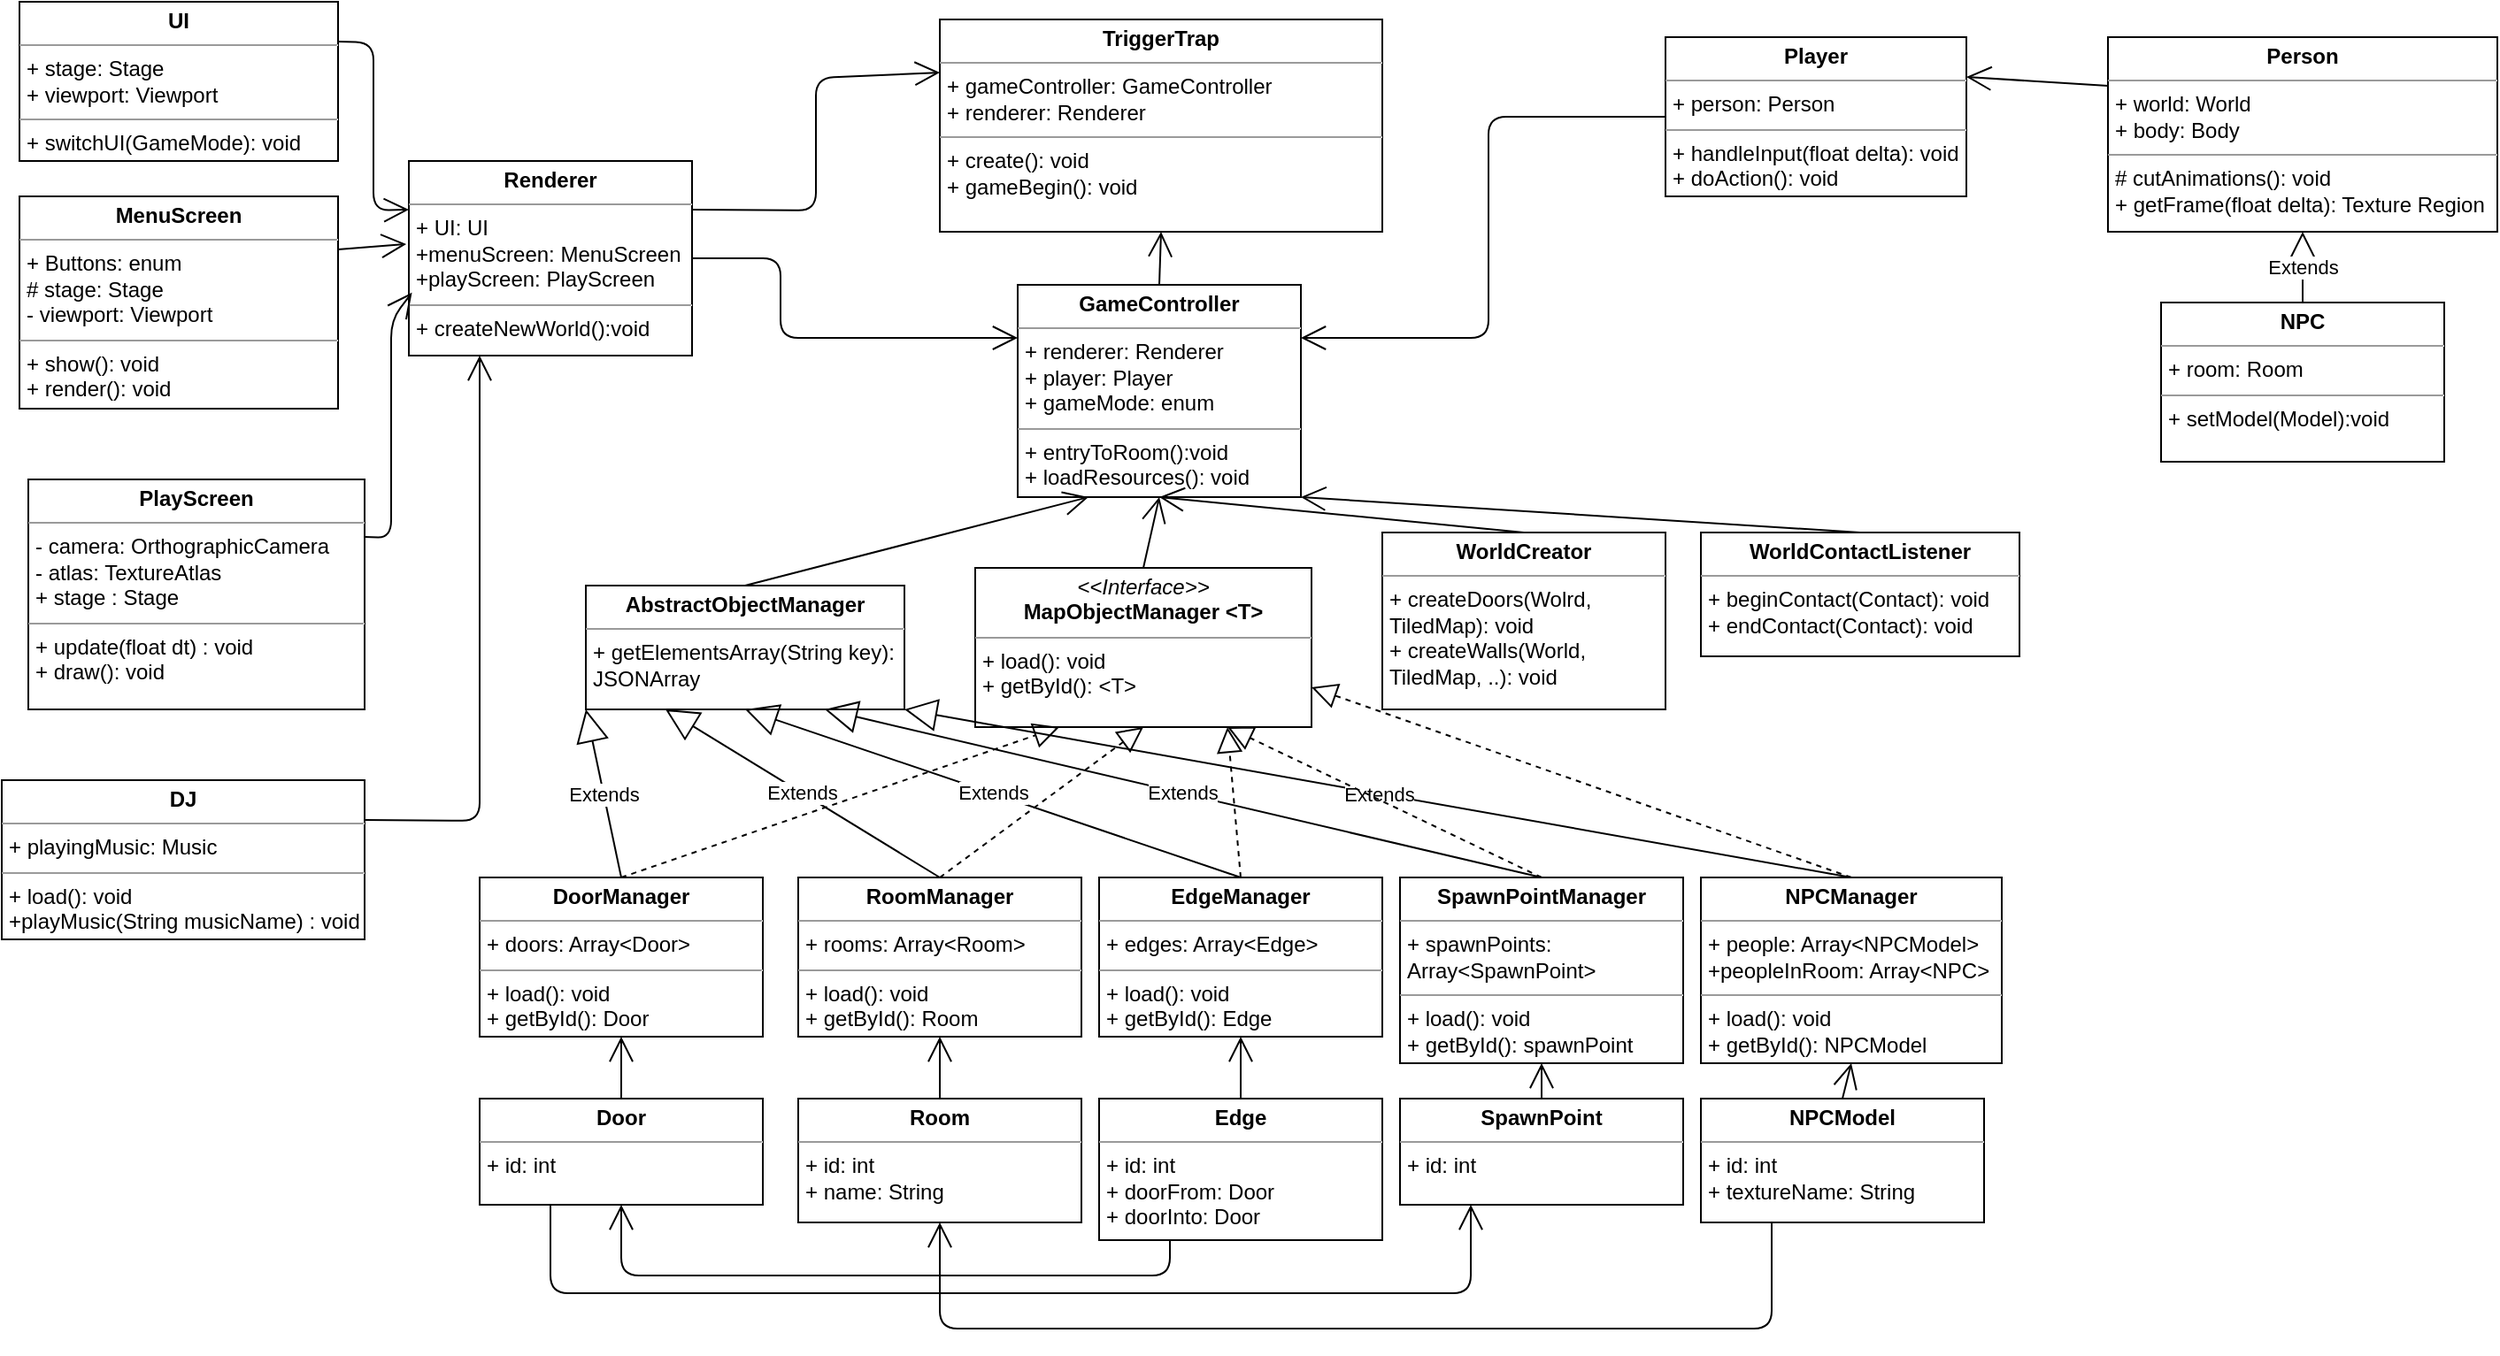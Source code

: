 <mxfile version="14.6.12" type="github">
  <diagram id="C5RBs43oDa-KdzZeNtuy" name="Page-1">
    <mxGraphModel dx="2377" dy="817" grid="1" gridSize="10" guides="1" tooltips="1" connect="1" arrows="1" fold="1" page="1" pageScale="1" pageWidth="827" pageHeight="1169" math="0" shadow="0">
      <root>
        <mxCell id="WIyWlLk6GJQsqaUBKTNV-0" />
        <mxCell id="WIyWlLk6GJQsqaUBKTNV-1" parent="WIyWlLk6GJQsqaUBKTNV-0" />
        <mxCell id="6drWkWAzYRFxxumznWm4-0" value="&lt;p style=&quot;margin: 0px ; margin-top: 4px ; text-align: center&quot;&gt;&lt;b&gt;TriggerTrap&lt;/b&gt;&lt;/p&gt;&lt;hr size=&quot;1&quot;&gt;&lt;p style=&quot;margin: 0px ; margin-left: 4px&quot;&gt;+ gameController: GameController&lt;/p&gt;&lt;p style=&quot;margin: 0px ; margin-left: 4px&quot;&gt;+ renderer: Renderer&lt;/p&gt;&lt;hr size=&quot;1&quot;&gt;&lt;p style=&quot;margin: 0px ; margin-left: 4px&quot;&gt;+ create(): void&lt;/p&gt;&lt;p style=&quot;margin: 0px ; margin-left: 4px&quot;&gt;+ gameBegin(): void&lt;/p&gt;" style="verticalAlign=top;align=left;overflow=fill;fontSize=12;fontFamily=Helvetica;html=1;" vertex="1" parent="WIyWlLk6GJQsqaUBKTNV-1">
          <mxGeometry x="290" y="10" width="250" height="120" as="geometry" />
        </mxCell>
        <mxCell id="6drWkWAzYRFxxumznWm4-1" value="&lt;p style=&quot;margin: 0px ; margin-top: 4px ; text-align: center&quot;&gt;&lt;b&gt;Renderer&lt;/b&gt;&lt;/p&gt;&lt;hr size=&quot;1&quot;&gt;&lt;p style=&quot;margin: 0px ; margin-left: 4px&quot;&gt;+ UI: UI&lt;/p&gt;&lt;p style=&quot;margin: 0px ; margin-left: 4px&quot;&gt;+menuScreen: MenuScreen&lt;/p&gt;&lt;p style=&quot;margin: 0px ; margin-left: 4px&quot;&gt;+playScreen: PlayScreen&lt;/p&gt;&lt;hr size=&quot;1&quot;&gt;&lt;p style=&quot;margin: 0px ; margin-left: 4px&quot;&gt;+ createNewWorld():void&lt;/p&gt;" style="verticalAlign=top;align=left;overflow=fill;fontSize=12;fontFamily=Helvetica;html=1;" vertex="1" parent="WIyWlLk6GJQsqaUBKTNV-1">
          <mxGeometry x="-10" y="90" width="160" height="110" as="geometry" />
        </mxCell>
        <mxCell id="6drWkWAzYRFxxumznWm4-2" value="&lt;p style=&quot;margin: 0px ; margin-top: 4px ; text-align: center&quot;&gt;&lt;b&gt;GameController&lt;/b&gt;&lt;/p&gt;&lt;hr size=&quot;1&quot;&gt;&lt;p style=&quot;margin: 0px ; margin-left: 4px&quot;&gt;+ renderer: Renderer&lt;/p&gt;&lt;p style=&quot;margin: 0px ; margin-left: 4px&quot;&gt;+ player: Player&lt;/p&gt;&lt;p style=&quot;margin: 0px ; margin-left: 4px&quot;&gt;+ gameMode: enum&lt;/p&gt;&lt;hr size=&quot;1&quot;&gt;&lt;p style=&quot;margin: 0px ; margin-left: 4px&quot;&gt;+ entryToRoom():void&lt;/p&gt;&lt;p style=&quot;margin: 0px ; margin-left: 4px&quot;&gt;+ loadResources(): void&lt;/p&gt;" style="verticalAlign=top;align=left;overflow=fill;fontSize=12;fontFamily=Helvetica;html=1;" vertex="1" parent="WIyWlLk6GJQsqaUBKTNV-1">
          <mxGeometry x="334" y="160" width="160" height="120" as="geometry" />
        </mxCell>
        <mxCell id="6drWkWAzYRFxxumznWm4-3" value="&lt;p style=&quot;margin: 0px ; margin-top: 4px ; text-align: center&quot;&gt;&lt;b&gt;Player&lt;/b&gt;&lt;/p&gt;&lt;hr size=&quot;1&quot;&gt;&lt;p style=&quot;margin: 0px ; margin-left: 4px&quot;&gt;+ person: Person&lt;/p&gt;&lt;hr size=&quot;1&quot;&gt;&lt;p style=&quot;margin: 0px ; margin-left: 4px&quot;&gt;+ handleInput(float delta): void&lt;/p&gt;&lt;p style=&quot;margin: 0px ; margin-left: 4px&quot;&gt;+ doAction(): void&lt;/p&gt;" style="verticalAlign=top;align=left;overflow=fill;fontSize=12;fontFamily=Helvetica;html=1;" vertex="1" parent="WIyWlLk6GJQsqaUBKTNV-1">
          <mxGeometry x="700" y="20" width="170" height="90" as="geometry" />
        </mxCell>
        <mxCell id="6drWkWAzYRFxxumznWm4-4" value="&lt;p style=&quot;margin: 0px ; margin-top: 4px ; text-align: center&quot;&gt;&lt;b&gt;PlayScreen&lt;/b&gt;&lt;/p&gt;&lt;hr size=&quot;1&quot;&gt;&lt;p style=&quot;margin: 0px ; margin-left: 4px&quot;&gt;&lt;span&gt;- camera: OrthographicCamera&lt;/span&gt;&lt;/p&gt;&lt;p style=&quot;margin: 0px ; margin-left: 4px&quot;&gt;&lt;span&gt;- atlas: TextureAtlas&amp;nbsp;&lt;/span&gt;&lt;/p&gt;&lt;p style=&quot;margin: 0px ; margin-left: 4px&quot;&gt;&lt;span&gt;+ stage : Stage&lt;/span&gt;&lt;/p&gt;&lt;hr size=&quot;1&quot;&gt;&lt;p style=&quot;margin: 0px ; margin-left: 4px&quot;&gt;+ update(float dt) : void&lt;/p&gt;&lt;p style=&quot;margin: 0px ; margin-left: 4px&quot;&gt;+ draw(): void&lt;/p&gt;" style="verticalAlign=top;align=left;overflow=fill;fontSize=12;fontFamily=Helvetica;html=1;" vertex="1" parent="WIyWlLk6GJQsqaUBKTNV-1">
          <mxGeometry x="-225" y="270" width="190" height="130" as="geometry" />
        </mxCell>
        <mxCell id="6drWkWAzYRFxxumznWm4-5" value="&lt;p style=&quot;margin: 0px ; margin-top: 4px ; text-align: center&quot;&gt;&lt;b&gt;MenuScreen&lt;/b&gt;&lt;/p&gt;&lt;hr size=&quot;1&quot;&gt;&lt;p style=&quot;margin: 0px ; margin-left: 4px&quot;&gt;+ Buttons: enum&lt;/p&gt;&lt;p style=&quot;margin: 0px ; margin-left: 4px&quot;&gt;# stage: Stage&lt;/p&gt;&lt;p style=&quot;margin: 0px ; margin-left: 4px&quot;&gt;&lt;span&gt;- viewport: Viewport&lt;/span&gt;&lt;/p&gt;&lt;hr size=&quot;1&quot;&gt;&lt;p style=&quot;margin: 0px ; margin-left: 4px&quot;&gt;+ show(): void&lt;/p&gt;&lt;p style=&quot;margin: 0px ; margin-left: 4px&quot;&gt;+ render(): void&lt;/p&gt;" style="verticalAlign=top;align=left;overflow=fill;fontSize=12;fontFamily=Helvetica;html=1;" vertex="1" parent="WIyWlLk6GJQsqaUBKTNV-1">
          <mxGeometry x="-230" y="110" width="180" height="120" as="geometry" />
        </mxCell>
        <mxCell id="6drWkWAzYRFxxumznWm4-6" value="&lt;p style=&quot;margin: 0px ; margin-top: 4px ; text-align: center&quot;&gt;&lt;b&gt;UI&lt;/b&gt;&lt;/p&gt;&lt;hr size=&quot;1&quot;&gt;&lt;p style=&quot;margin: 0px 0px 0px 4px&quot;&gt;+ stage: Stage&lt;/p&gt;&lt;p style=&quot;margin: 0px 0px 0px 4px&quot;&gt;+ viewport: Viewport&lt;/p&gt;&lt;hr size=&quot;1&quot;&gt;&lt;p style=&quot;margin: 0px ; margin-left: 4px&quot;&gt;+ switchUI(GameMode): void&lt;/p&gt;" style="verticalAlign=top;align=left;overflow=fill;fontSize=12;fontFamily=Helvetica;html=1;" vertex="1" parent="WIyWlLk6GJQsqaUBKTNV-1">
          <mxGeometry x="-230" width="180" height="90" as="geometry" />
        </mxCell>
        <mxCell id="6drWkWAzYRFxxumznWm4-7" value="&lt;p style=&quot;margin: 0px ; margin-top: 4px ; text-align: center&quot;&gt;&lt;b&gt;DoorManager&lt;/b&gt;&lt;/p&gt;&lt;hr size=&quot;1&quot;&gt;&lt;p style=&quot;margin: 0px ; margin-left: 4px&quot;&gt;+ doors: Array&amp;lt;Door&amp;gt;&lt;/p&gt;&lt;hr size=&quot;1&quot;&gt;&lt;p style=&quot;margin: 0px ; margin-left: 4px&quot;&gt;+ load(): void&lt;br&gt;+ getById(): Door&lt;br&gt;&lt;/p&gt;" style="verticalAlign=top;align=left;overflow=fill;fontSize=12;fontFamily=Helvetica;html=1;" vertex="1" parent="WIyWlLk6GJQsqaUBKTNV-1">
          <mxGeometry x="30" y="495" width="160" height="90" as="geometry" />
        </mxCell>
        <mxCell id="6drWkWAzYRFxxumznWm4-8" value="&lt;p style=&quot;margin: 0px ; margin-top: 4px ; text-align: center&quot;&gt;&lt;b&gt;RoomManager&lt;/b&gt;&lt;/p&gt;&lt;hr size=&quot;1&quot;&gt;&lt;p style=&quot;margin: 0px 0px 0px 4px&quot;&gt;+ rooms: Array&amp;lt;Room&amp;gt;&lt;/p&gt;&lt;hr size=&quot;1&quot;&gt;&lt;p style=&quot;margin: 0px 0px 0px 4px&quot;&gt;+ load(): void&lt;br&gt;+ getById(): Room&lt;/p&gt;" style="verticalAlign=top;align=left;overflow=fill;fontSize=12;fontFamily=Helvetica;html=1;" vertex="1" parent="WIyWlLk6GJQsqaUBKTNV-1">
          <mxGeometry x="210" y="495" width="160" height="90" as="geometry" />
        </mxCell>
        <mxCell id="6drWkWAzYRFxxumznWm4-9" value="&lt;p style=&quot;margin: 0px ; margin-top: 4px ; text-align: center&quot;&gt;&lt;b&gt;EdgeManager&lt;/b&gt;&lt;/p&gt;&lt;hr size=&quot;1&quot;&gt;&lt;p style=&quot;margin: 0px 0px 0px 4px&quot;&gt;+ edges: Array&amp;lt;Edge&amp;gt;&lt;/p&gt;&lt;hr size=&quot;1&quot;&gt;&lt;p style=&quot;margin: 0px 0px 0px 4px&quot;&gt;+ load(): void&lt;br&gt;+ getById(): Edge&lt;/p&gt;" style="verticalAlign=top;align=left;overflow=fill;fontSize=12;fontFamily=Helvetica;html=1;" vertex="1" parent="WIyWlLk6GJQsqaUBKTNV-1">
          <mxGeometry x="380" y="495" width="160" height="90" as="geometry" />
        </mxCell>
        <mxCell id="6drWkWAzYRFxxumznWm4-10" value="&lt;p style=&quot;margin: 0px ; margin-top: 4px ; text-align: center&quot;&gt;&lt;b&gt;SpawnPointManager&lt;/b&gt;&lt;/p&gt;&lt;hr size=&quot;1&quot;&gt;&lt;p style=&quot;margin: 0px 0px 0px 4px&quot;&gt;+ spawnPoints:&amp;nbsp;&lt;/p&gt;&lt;p style=&quot;margin: 0px 0px 0px 4px&quot;&gt;Array&amp;lt;SpawnPoint&amp;gt;&lt;/p&gt;&lt;hr size=&quot;1&quot;&gt;&lt;p style=&quot;margin: 0px 0px 0px 4px&quot;&gt;+ load(): void&lt;br&gt;+ getById(): spawnPoint&lt;/p&gt;" style="verticalAlign=top;align=left;overflow=fill;fontSize=12;fontFamily=Helvetica;html=1;" vertex="1" parent="WIyWlLk6GJQsqaUBKTNV-1">
          <mxGeometry x="550" y="495" width="160" height="105" as="geometry" />
        </mxCell>
        <mxCell id="6drWkWAzYRFxxumznWm4-11" value="&lt;p style=&quot;margin: 0px ; margin-top: 4px ; text-align: center&quot;&gt;&lt;b&gt;NPCManager&lt;/b&gt;&lt;/p&gt;&lt;hr size=&quot;1&quot;&gt;&lt;p style=&quot;margin: 0px 0px 0px 4px&quot;&gt;+ people: Array&amp;lt;NPCModel&amp;gt;&lt;/p&gt;&lt;p style=&quot;margin: 0px 0px 0px 4px&quot;&gt;+peopleInRoom: Array&amp;lt;NPC&amp;gt;&lt;/p&gt;&lt;hr size=&quot;1&quot;&gt;&lt;p style=&quot;margin: 0px 0px 0px 4px&quot;&gt;+ load(): void&lt;br&gt;+ getById(): NPCModel&lt;/p&gt;" style="verticalAlign=top;align=left;overflow=fill;fontSize=12;fontFamily=Helvetica;html=1;" vertex="1" parent="WIyWlLk6GJQsqaUBKTNV-1">
          <mxGeometry x="720" y="495" width="170" height="105" as="geometry" />
        </mxCell>
        <mxCell id="6drWkWAzYRFxxumznWm4-12" value="&lt;p style=&quot;margin: 0px ; margin-top: 4px ; text-align: center&quot;&gt;&lt;b&gt;Person&lt;/b&gt;&lt;/p&gt;&lt;hr size=&quot;1&quot;&gt;&lt;p style=&quot;margin: 0px ; margin-left: 4px&quot;&gt;+ world: World&lt;/p&gt;&lt;p style=&quot;margin: 0px ; margin-left: 4px&quot;&gt;+ body: Body&lt;/p&gt;&lt;hr size=&quot;1&quot;&gt;&lt;p style=&quot;margin: 0px ; margin-left: 4px&quot;&gt;# cutAnimations(): void&lt;/p&gt;&lt;p style=&quot;margin: 0px ; margin-left: 4px&quot;&gt;+ getFrame(float delta): Texture Region&amp;nbsp;&lt;/p&gt;" style="verticalAlign=top;align=left;overflow=fill;fontSize=12;fontFamily=Helvetica;html=1;" vertex="1" parent="WIyWlLk6GJQsqaUBKTNV-1">
          <mxGeometry x="950" y="20" width="220" height="110" as="geometry" />
        </mxCell>
        <mxCell id="6drWkWAzYRFxxumznWm4-13" value="&lt;p style=&quot;margin: 0px ; margin-top: 4px ; text-align: center&quot;&gt;&lt;b&gt;NPC&lt;/b&gt;&lt;/p&gt;&lt;hr size=&quot;1&quot;&gt;&lt;p style=&quot;margin: 0px ; margin-left: 4px&quot;&gt;+ room: Room&lt;/p&gt;&lt;hr size=&quot;1&quot;&gt;&lt;p style=&quot;margin: 0px ; margin-left: 4px&quot;&gt;+ setModel(Model):void&lt;/p&gt;" style="verticalAlign=top;align=left;overflow=fill;fontSize=12;fontFamily=Helvetica;html=1;" vertex="1" parent="WIyWlLk6GJQsqaUBKTNV-1">
          <mxGeometry x="980" y="170" width="160" height="90" as="geometry" />
        </mxCell>
        <mxCell id="6drWkWAzYRFxxumznWm4-14" value="&lt;p style=&quot;margin: 0px ; margin-top: 4px ; text-align: center&quot;&gt;&lt;b&gt;Door&lt;/b&gt;&lt;/p&gt;&lt;hr size=&quot;1&quot;&gt;&lt;p style=&quot;margin: 0px ; margin-left: 4px&quot;&gt;+ id: int&lt;/p&gt;&lt;p style=&quot;margin: 0px ; margin-left: 4px&quot;&gt;&lt;br&gt;&lt;/p&gt;" style="verticalAlign=top;align=left;overflow=fill;fontSize=12;fontFamily=Helvetica;html=1;" vertex="1" parent="WIyWlLk6GJQsqaUBKTNV-1">
          <mxGeometry x="30" y="620" width="160" height="60" as="geometry" />
        </mxCell>
        <mxCell id="6drWkWAzYRFxxumznWm4-15" value="&lt;p style=&quot;margin: 0px ; margin-top: 4px ; text-align: center&quot;&gt;&lt;b&gt;Room&lt;/b&gt;&lt;/p&gt;&lt;hr size=&quot;1&quot;&gt;&lt;p style=&quot;margin: 0px ; margin-left: 4px&quot;&gt;+ id: int&lt;/p&gt;&lt;p style=&quot;margin: 0px ; margin-left: 4px&quot;&gt;+ name: String&lt;/p&gt;" style="verticalAlign=top;align=left;overflow=fill;fontSize=12;fontFamily=Helvetica;html=1;" vertex="1" parent="WIyWlLk6GJQsqaUBKTNV-1">
          <mxGeometry x="210" y="620" width="160" height="70" as="geometry" />
        </mxCell>
        <mxCell id="6drWkWAzYRFxxumznWm4-16" value="&lt;p style=&quot;margin: 0px ; margin-top: 4px ; text-align: center&quot;&gt;&lt;b&gt;Edge&lt;/b&gt;&lt;/p&gt;&lt;hr size=&quot;1&quot;&gt;&lt;p style=&quot;margin: 0px ; margin-left: 4px&quot;&gt;+ id: int&lt;/p&gt;&lt;p style=&quot;margin: 0px ; margin-left: 4px&quot;&gt;+ doorFrom: Door&lt;/p&gt;&lt;p style=&quot;margin: 0px ; margin-left: 4px&quot;&gt;+ doorInto: Door&lt;/p&gt;" style="verticalAlign=top;align=left;overflow=fill;fontSize=12;fontFamily=Helvetica;html=1;" vertex="1" parent="WIyWlLk6GJQsqaUBKTNV-1">
          <mxGeometry x="380" y="620" width="160" height="80" as="geometry" />
        </mxCell>
        <mxCell id="6drWkWAzYRFxxumznWm4-17" value="&lt;p style=&quot;margin: 0px ; margin-top: 4px ; text-align: center&quot;&gt;&lt;b&gt;SpawnPoint&lt;/b&gt;&lt;/p&gt;&lt;hr size=&quot;1&quot;&gt;&lt;p style=&quot;margin: 0px ; margin-left: 4px&quot;&gt;+ id: int&lt;/p&gt;" style="verticalAlign=top;align=left;overflow=fill;fontSize=12;fontFamily=Helvetica;html=1;" vertex="1" parent="WIyWlLk6GJQsqaUBKTNV-1">
          <mxGeometry x="550" y="620" width="160" height="60" as="geometry" />
        </mxCell>
        <mxCell id="6drWkWAzYRFxxumznWm4-18" value="&lt;p style=&quot;margin: 0px ; margin-top: 4px ; text-align: center&quot;&gt;&lt;b&gt;NPCModel&lt;/b&gt;&lt;/p&gt;&lt;hr size=&quot;1&quot;&gt;&lt;p style=&quot;margin: 0px ; margin-left: 4px&quot;&gt;+ id: int&lt;/p&gt;&lt;p style=&quot;margin: 0px ; margin-left: 4px&quot;&gt;+ textureName: String&lt;/p&gt;" style="verticalAlign=top;align=left;overflow=fill;fontSize=12;fontFamily=Helvetica;html=1;" vertex="1" parent="WIyWlLk6GJQsqaUBKTNV-1">
          <mxGeometry x="720" y="620" width="160" height="70" as="geometry" />
        </mxCell>
        <mxCell id="6drWkWAzYRFxxumznWm4-19" value="Extends" style="endArrow=block;endSize=16;endFill=0;html=1;exitX=0.5;exitY=0;exitDx=0;exitDy=0;entryX=0.5;entryY=1;entryDx=0;entryDy=0;" edge="1" parent="WIyWlLk6GJQsqaUBKTNV-1" source="6drWkWAzYRFxxumznWm4-13" target="6drWkWAzYRFxxumznWm4-12">
          <mxGeometry width="160" relative="1" as="geometry">
            <mxPoint x="900" y="310" as="sourcePoint" />
            <mxPoint x="1060" y="310" as="targetPoint" />
          </mxGeometry>
        </mxCell>
        <mxCell id="6drWkWAzYRFxxumznWm4-20" value="" style="endArrow=open;endFill=1;endSize=12;html=1;exitX=0;exitY=0.25;exitDx=0;exitDy=0;entryX=1;entryY=0.25;entryDx=0;entryDy=0;" edge="1" parent="WIyWlLk6GJQsqaUBKTNV-1" source="6drWkWAzYRFxxumznWm4-12" target="6drWkWAzYRFxxumznWm4-3">
          <mxGeometry width="160" relative="1" as="geometry">
            <mxPoint x="540" y="270" as="sourcePoint" />
            <mxPoint x="700" y="270" as="targetPoint" />
          </mxGeometry>
        </mxCell>
        <mxCell id="6drWkWAzYRFxxumznWm4-21" value="&lt;p style=&quot;margin: 0px ; margin-top: 4px ; text-align: center&quot;&gt;&lt;b&gt;WorldCreator&lt;/b&gt;&lt;/p&gt;&lt;hr size=&quot;1&quot;&gt;&lt;p style=&quot;margin: 0px ; margin-left: 4px&quot;&gt;+ createDoors(Wolrd,&amp;nbsp;&lt;/p&gt;&lt;p style=&quot;margin: 0px ; margin-left: 4px&quot;&gt;TiledMap): void&lt;/p&gt;&lt;p style=&quot;margin: 0px ; margin-left: 4px&quot;&gt;+ createWalls(World,&amp;nbsp;&lt;/p&gt;&lt;p style=&quot;margin: 0px ; margin-left: 4px&quot;&gt;TiledMap, ..): void&lt;/p&gt;" style="verticalAlign=top;align=left;overflow=fill;fontSize=12;fontFamily=Helvetica;html=1;" vertex="1" parent="WIyWlLk6GJQsqaUBKTNV-1">
          <mxGeometry x="540" y="300" width="160" height="100" as="geometry" />
        </mxCell>
        <mxCell id="6drWkWAzYRFxxumznWm4-22" value="&lt;p style=&quot;margin: 0px ; margin-top: 4px ; text-align: center&quot;&gt;&lt;b&gt;WorldContactListener&lt;/b&gt;&lt;/p&gt;&lt;hr size=&quot;1&quot;&gt;&lt;p style=&quot;margin: 0px ; margin-left: 4px&quot;&gt;+ beginContact(Contact): void&amp;nbsp;&lt;/p&gt;&lt;p style=&quot;margin: 0px ; margin-left: 4px&quot;&gt;+ endContact(Contact): void&lt;/p&gt;" style="verticalAlign=top;align=left;overflow=fill;fontSize=12;fontFamily=Helvetica;html=1;" vertex="1" parent="WIyWlLk6GJQsqaUBKTNV-1">
          <mxGeometry x="720" y="300" width="180" height="70" as="geometry" />
        </mxCell>
        <mxCell id="6drWkWAzYRFxxumznWm4-24" value="&lt;p style=&quot;margin: 0px ; margin-top: 4px ; text-align: center&quot;&gt;&lt;i&gt;&amp;lt;&amp;lt;Interface&amp;gt;&amp;gt;&lt;/i&gt;&lt;br&gt;&lt;b&gt;MapObjectManager &amp;lt;T&amp;gt;&lt;/b&gt;&lt;/p&gt;&lt;hr size=&quot;1&quot;&gt;&lt;p style=&quot;margin: 0px ; margin-left: 4px&quot;&gt;+ load(): void&lt;br&gt;+ getById(): &amp;lt;T&amp;gt;&lt;br&gt;&lt;/p&gt;" style="verticalAlign=top;align=left;overflow=fill;fontSize=12;fontFamily=Helvetica;html=1;" vertex="1" parent="WIyWlLk6GJQsqaUBKTNV-1">
          <mxGeometry x="310" y="320" width="190" height="90" as="geometry" />
        </mxCell>
        <mxCell id="6drWkWAzYRFxxumznWm4-25" value="&lt;p style=&quot;margin: 0px ; margin-top: 4px ; text-align: center&quot;&gt;&lt;b&gt;AbstractObjectManager&lt;/b&gt;&lt;/p&gt;&lt;hr size=&quot;1&quot;&gt;&lt;p style=&quot;margin: 0px ; margin-left: 4px&quot;&gt;+ getElementsArray(String key):&lt;/p&gt;&lt;p style=&quot;margin: 0px ; margin-left: 4px&quot;&gt;JSONArray&lt;/p&gt;" style="verticalAlign=top;align=left;overflow=fill;fontSize=12;fontFamily=Helvetica;html=1;" vertex="1" parent="WIyWlLk6GJQsqaUBKTNV-1">
          <mxGeometry x="90" y="330" width="180" height="70" as="geometry" />
        </mxCell>
        <mxCell id="6drWkWAzYRFxxumznWm4-26" value="" style="endArrow=open;endFill=1;endSize=12;html=1;exitX=1;exitY=0.25;exitDx=0;exitDy=0;entryX=0;entryY=0.25;entryDx=0;entryDy=0;" edge="1" parent="WIyWlLk6GJQsqaUBKTNV-1" source="6drWkWAzYRFxxumznWm4-1" target="6drWkWAzYRFxxumznWm4-0">
          <mxGeometry width="160" relative="1" as="geometry">
            <mxPoint x="170" y="150" as="sourcePoint" />
            <mxPoint x="330" y="150" as="targetPoint" />
            <Array as="points">
              <mxPoint x="220" y="118" />
              <mxPoint x="220" y="43" />
            </Array>
          </mxGeometry>
        </mxCell>
        <mxCell id="6drWkWAzYRFxxumznWm4-27" value="" style="endArrow=open;endFill=1;endSize=12;html=1;exitX=0.5;exitY=0;exitDx=0;exitDy=0;entryX=0.5;entryY=1;entryDx=0;entryDy=0;" edge="1" parent="WIyWlLk6GJQsqaUBKTNV-1" source="6drWkWAzYRFxxumznWm4-2" target="6drWkWAzYRFxxumznWm4-0">
          <mxGeometry width="160" relative="1" as="geometry">
            <mxPoint x="250" y="150" as="sourcePoint" />
            <mxPoint x="410" y="150" as="targetPoint" />
          </mxGeometry>
        </mxCell>
        <mxCell id="6drWkWAzYRFxxumznWm4-29" value="" style="endArrow=open;endFill=1;endSize=12;html=1;exitX=1;exitY=0.25;exitDx=0;exitDy=0;entryX=0;entryY=0.25;entryDx=0;entryDy=0;" edge="1" parent="WIyWlLk6GJQsqaUBKTNV-1" source="6drWkWAzYRFxxumznWm4-6" target="6drWkWAzYRFxxumznWm4-1">
          <mxGeometry width="160" relative="1" as="geometry">
            <mxPoint x="60" y="240" as="sourcePoint" />
            <mxPoint x="220" y="240" as="targetPoint" />
            <Array as="points">
              <mxPoint x="-30" y="23" />
              <mxPoint x="-30" y="118" />
            </Array>
          </mxGeometry>
        </mxCell>
        <mxCell id="6drWkWAzYRFxxumznWm4-30" value="" style="endArrow=open;endFill=1;endSize=12;html=1;exitX=1;exitY=0.25;exitDx=0;exitDy=0;entryX=0.011;entryY=0.676;entryDx=0;entryDy=0;entryPerimeter=0;" edge="1" parent="WIyWlLk6GJQsqaUBKTNV-1" source="6drWkWAzYRFxxumznWm4-4" target="6drWkWAzYRFxxumznWm4-1">
          <mxGeometry width="160" relative="1" as="geometry">
            <mxPoint x="10" y="270" as="sourcePoint" />
            <mxPoint x="170" y="270" as="targetPoint" />
            <Array as="points">
              <mxPoint x="-20" y="303" />
              <mxPoint x="-20" y="180" />
            </Array>
          </mxGeometry>
        </mxCell>
        <mxCell id="6drWkWAzYRFxxumznWm4-31" value="" style="endArrow=open;endFill=1;endSize=12;html=1;exitX=1;exitY=0.25;exitDx=0;exitDy=0;entryX=-0.009;entryY=0.427;entryDx=0;entryDy=0;entryPerimeter=0;" edge="1" parent="WIyWlLk6GJQsqaUBKTNV-1" source="6drWkWAzYRFxxumznWm4-5" target="6drWkWAzYRFxxumznWm4-1">
          <mxGeometry width="160" relative="1" as="geometry">
            <mxPoint x="60" y="210" as="sourcePoint" />
            <mxPoint x="220" y="210" as="targetPoint" />
          </mxGeometry>
        </mxCell>
        <mxCell id="6drWkWAzYRFxxumznWm4-32" value="Extends" style="endArrow=block;endSize=16;endFill=0;html=1;exitX=0.5;exitY=0;exitDx=0;exitDy=0;entryX=0;entryY=1;entryDx=0;entryDy=0;" edge="1" parent="WIyWlLk6GJQsqaUBKTNV-1" source="6drWkWAzYRFxxumznWm4-7" target="6drWkWAzYRFxxumznWm4-25">
          <mxGeometry width="160" relative="1" as="geometry">
            <mxPoint x="80" y="460" as="sourcePoint" />
            <mxPoint x="240" y="460" as="targetPoint" />
          </mxGeometry>
        </mxCell>
        <mxCell id="6drWkWAzYRFxxumznWm4-33" value="Extends" style="endArrow=block;endSize=16;endFill=0;html=1;exitX=0.5;exitY=0;exitDx=0;exitDy=0;entryX=0.25;entryY=1;entryDx=0;entryDy=0;" edge="1" parent="WIyWlLk6GJQsqaUBKTNV-1" source="6drWkWAzYRFxxumznWm4-8" target="6drWkWAzYRFxxumznWm4-25">
          <mxGeometry width="160" relative="1" as="geometry">
            <mxPoint x="290" y="480" as="sourcePoint" />
            <mxPoint x="230" y="450" as="targetPoint" />
          </mxGeometry>
        </mxCell>
        <mxCell id="6drWkWAzYRFxxumznWm4-34" value="Extends" style="endArrow=block;endSize=16;endFill=0;html=1;exitX=0.5;exitY=0;exitDx=0;exitDy=0;entryX=0.5;entryY=1;entryDx=0;entryDy=0;" edge="1" parent="WIyWlLk6GJQsqaUBKTNV-1" source="6drWkWAzYRFxxumznWm4-9" target="6drWkWAzYRFxxumznWm4-25">
          <mxGeometry width="160" relative="1" as="geometry">
            <mxPoint x="550" y="440" as="sourcePoint" />
            <mxPoint x="710" y="440" as="targetPoint" />
          </mxGeometry>
        </mxCell>
        <mxCell id="6drWkWAzYRFxxumznWm4-35" value="Extends" style="endArrow=block;endSize=16;endFill=0;html=1;exitX=0.5;exitY=0;exitDx=0;exitDy=0;entryX=0.75;entryY=1;entryDx=0;entryDy=0;" edge="1" parent="WIyWlLk6GJQsqaUBKTNV-1" source="6drWkWAzYRFxxumznWm4-10" target="6drWkWAzYRFxxumznWm4-25">
          <mxGeometry width="160" relative="1" as="geometry">
            <mxPoint x="630" y="470" as="sourcePoint" />
            <mxPoint x="790" y="470" as="targetPoint" />
          </mxGeometry>
        </mxCell>
        <mxCell id="6drWkWAzYRFxxumznWm4-36" value="Extends" style="endArrow=block;endSize=16;endFill=0;html=1;exitX=0.5;exitY=0;exitDx=0;exitDy=0;entryX=1;entryY=1;entryDx=0;entryDy=0;" edge="1" parent="WIyWlLk6GJQsqaUBKTNV-1" source="6drWkWAzYRFxxumznWm4-11" target="6drWkWAzYRFxxumznWm4-25">
          <mxGeometry width="160" relative="1" as="geometry">
            <mxPoint x="760" y="440" as="sourcePoint" />
            <mxPoint x="920" y="440" as="targetPoint" />
          </mxGeometry>
        </mxCell>
        <mxCell id="6drWkWAzYRFxxumznWm4-37" value="" style="endArrow=open;endFill=1;endSize=12;html=1;exitX=0.5;exitY=0;exitDx=0;exitDy=0;entryX=0.5;entryY=1;entryDx=0;entryDy=0;" edge="1" parent="WIyWlLk6GJQsqaUBKTNV-1" source="6drWkWAzYRFxxumznWm4-14" target="6drWkWAzYRFxxumznWm4-7">
          <mxGeometry width="160" relative="1" as="geometry">
            <mxPoint x="10" y="600" as="sourcePoint" />
            <mxPoint x="170" y="600" as="targetPoint" />
          </mxGeometry>
        </mxCell>
        <mxCell id="6drWkWAzYRFxxumznWm4-38" value="" style="endArrow=open;endFill=1;endSize=12;html=1;exitX=0.5;exitY=0;exitDx=0;exitDy=0;entryX=0.5;entryY=1;entryDx=0;entryDy=0;" edge="1" parent="WIyWlLk6GJQsqaUBKTNV-1" source="6drWkWAzYRFxxumznWm4-15" target="6drWkWAzYRFxxumznWm4-8">
          <mxGeometry width="160" relative="1" as="geometry">
            <mxPoint x="320" y="590" as="sourcePoint" />
            <mxPoint x="480" y="590" as="targetPoint" />
          </mxGeometry>
        </mxCell>
        <mxCell id="6drWkWAzYRFxxumznWm4-39" value="" style="endArrow=open;endFill=1;endSize=12;html=1;exitX=0.5;exitY=0;exitDx=0;exitDy=0;entryX=0.5;entryY=1;entryDx=0;entryDy=0;" edge="1" parent="WIyWlLk6GJQsqaUBKTNV-1" source="6drWkWAzYRFxxumznWm4-16" target="6drWkWAzYRFxxumznWm4-9">
          <mxGeometry width="160" relative="1" as="geometry">
            <mxPoint x="490" y="600" as="sourcePoint" />
            <mxPoint x="650" y="600" as="targetPoint" />
          </mxGeometry>
        </mxCell>
        <mxCell id="6drWkWAzYRFxxumznWm4-40" value="" style="endArrow=open;endFill=1;endSize=12;html=1;exitX=0.5;exitY=0;exitDx=0;exitDy=0;entryX=0.5;entryY=1;entryDx=0;entryDy=0;" edge="1" parent="WIyWlLk6GJQsqaUBKTNV-1" source="6drWkWAzYRFxxumznWm4-17" target="6drWkWAzYRFxxumznWm4-10">
          <mxGeometry width="160" relative="1" as="geometry">
            <mxPoint x="620" y="590" as="sourcePoint" />
            <mxPoint x="780" y="590" as="targetPoint" />
          </mxGeometry>
        </mxCell>
        <mxCell id="6drWkWAzYRFxxumznWm4-41" value="" style="endArrow=open;endFill=1;endSize=12;html=1;exitX=0.5;exitY=0;exitDx=0;exitDy=0;entryX=0.5;entryY=1;entryDx=0;entryDy=0;" edge="1" parent="WIyWlLk6GJQsqaUBKTNV-1" source="6drWkWAzYRFxxumznWm4-18" target="6drWkWAzYRFxxumznWm4-11">
          <mxGeometry width="160" relative="1" as="geometry">
            <mxPoint x="870" y="590" as="sourcePoint" />
            <mxPoint x="1030" y="590" as="targetPoint" />
          </mxGeometry>
        </mxCell>
        <mxCell id="6drWkWAzYRFxxumznWm4-42" value="" style="endArrow=open;endFill=1;endSize=12;html=1;exitX=0.25;exitY=1;exitDx=0;exitDy=0;entryX=0.5;entryY=1;entryDx=0;entryDy=0;" edge="1" parent="WIyWlLk6GJQsqaUBKTNV-1" source="6drWkWAzYRFxxumznWm4-16" target="6drWkWAzYRFxxumznWm4-14">
          <mxGeometry width="160" relative="1" as="geometry">
            <mxPoint x="430" y="710" as="sourcePoint" />
            <mxPoint x="590" y="710" as="targetPoint" />
            <Array as="points">
              <mxPoint x="420" y="720" />
              <mxPoint x="350" y="720" />
              <mxPoint x="110" y="720" />
            </Array>
          </mxGeometry>
        </mxCell>
        <mxCell id="6drWkWAzYRFxxumznWm4-43" value="" style="endArrow=open;endFill=1;endSize=12;html=1;exitX=0.25;exitY=1;exitDx=0;exitDy=0;entryX=0.25;entryY=1;entryDx=0;entryDy=0;" edge="1" parent="WIyWlLk6GJQsqaUBKTNV-1" source="6drWkWAzYRFxxumznWm4-14" target="6drWkWAzYRFxxumznWm4-17">
          <mxGeometry width="160" relative="1" as="geometry">
            <mxPoint x="130" y="750" as="sourcePoint" />
            <mxPoint x="290" y="750" as="targetPoint" />
            <Array as="points">
              <mxPoint x="70" y="730" />
              <mxPoint x="330" y="730" />
              <mxPoint x="590" y="730" />
            </Array>
          </mxGeometry>
        </mxCell>
        <mxCell id="6drWkWAzYRFxxumznWm4-44" value="" style="endArrow=open;endFill=1;endSize=12;html=1;exitX=0.25;exitY=1;exitDx=0;exitDy=0;entryX=0.5;entryY=1;entryDx=0;entryDy=0;" edge="1" parent="WIyWlLk6GJQsqaUBKTNV-1" source="6drWkWAzYRFxxumznWm4-18" target="6drWkWAzYRFxxumznWm4-15">
          <mxGeometry width="160" relative="1" as="geometry">
            <mxPoint x="760" y="720" as="sourcePoint" />
            <mxPoint x="920" y="720" as="targetPoint" />
            <Array as="points">
              <mxPoint x="760" y="750" />
              <mxPoint x="530" y="750" />
              <mxPoint x="290" y="750" />
            </Array>
          </mxGeometry>
        </mxCell>
        <mxCell id="6drWkWAzYRFxxumznWm4-45" value="" style="endArrow=block;dashed=1;endFill=0;endSize=12;html=1;exitX=0.5;exitY=0;exitDx=0;exitDy=0;entryX=1;entryY=0.75;entryDx=0;entryDy=0;" edge="1" parent="WIyWlLk6GJQsqaUBKTNV-1" source="6drWkWAzYRFxxumznWm4-11" target="6drWkWAzYRFxxumznWm4-24">
          <mxGeometry width="160" relative="1" as="geometry">
            <mxPoint x="790" y="460" as="sourcePoint" />
            <mxPoint x="950" y="460" as="targetPoint" />
          </mxGeometry>
        </mxCell>
        <mxCell id="6drWkWAzYRFxxumznWm4-46" value="" style="endArrow=block;dashed=1;endFill=0;endSize=12;html=1;exitX=0.5;exitY=0;exitDx=0;exitDy=0;entryX=0.5;entryY=1;entryDx=0;entryDy=0;" edge="1" parent="WIyWlLk6GJQsqaUBKTNV-1" source="6drWkWAzYRFxxumznWm4-8" target="6drWkWAzYRFxxumznWm4-24">
          <mxGeometry width="160" relative="1" as="geometry">
            <mxPoint x="290" y="490" as="sourcePoint" />
            <mxPoint x="450" y="490" as="targetPoint" />
          </mxGeometry>
        </mxCell>
        <mxCell id="6drWkWAzYRFxxumznWm4-47" value="" style="endArrow=block;dashed=1;endFill=0;endSize=12;html=1;exitX=0.5;exitY=0;exitDx=0;exitDy=0;entryX=0.75;entryY=1;entryDx=0;entryDy=0;" edge="1" parent="WIyWlLk6GJQsqaUBKTNV-1" source="6drWkWAzYRFxxumznWm4-9" target="6drWkWAzYRFxxumznWm4-24">
          <mxGeometry width="160" relative="1" as="geometry">
            <mxPoint x="850" y="430" as="sourcePoint" />
            <mxPoint x="1010" y="430" as="targetPoint" />
            <Array as="points" />
          </mxGeometry>
        </mxCell>
        <mxCell id="6drWkWAzYRFxxumznWm4-48" value="" style="endArrow=block;dashed=1;endFill=0;endSize=12;html=1;exitX=0.5;exitY=0;exitDx=0;exitDy=0;entryX=0.75;entryY=1;entryDx=0;entryDy=0;" edge="1" parent="WIyWlLk6GJQsqaUBKTNV-1" source="6drWkWAzYRFxxumznWm4-10" target="6drWkWAzYRFxxumznWm4-24">
          <mxGeometry width="160" relative="1" as="geometry">
            <mxPoint x="880" y="440" as="sourcePoint" />
            <mxPoint x="1040" y="440" as="targetPoint" />
          </mxGeometry>
        </mxCell>
        <mxCell id="6drWkWAzYRFxxumznWm4-49" value="" style="endArrow=block;dashed=1;endFill=0;endSize=12;html=1;exitX=0.5;exitY=0;exitDx=0;exitDy=0;entryX=0.25;entryY=1;entryDx=0;entryDy=0;" edge="1" parent="WIyWlLk6GJQsqaUBKTNV-1" source="6drWkWAzYRFxxumznWm4-7" target="6drWkWAzYRFxxumznWm4-24">
          <mxGeometry width="160" relative="1" as="geometry">
            <mxPoint x="160" y="480" as="sourcePoint" />
            <mxPoint x="320" y="480" as="targetPoint" />
          </mxGeometry>
        </mxCell>
        <mxCell id="6drWkWAzYRFxxumznWm4-50" value="" style="endArrow=open;endFill=1;endSize=12;html=1;exitX=0.5;exitY=0;exitDx=0;exitDy=0;entryX=0.5;entryY=1;entryDx=0;entryDy=0;" edge="1" parent="WIyWlLk6GJQsqaUBKTNV-1" source="6drWkWAzYRFxxumznWm4-24" target="6drWkWAzYRFxxumznWm4-2">
          <mxGeometry width="160" relative="1" as="geometry">
            <mxPoint x="190" y="270" as="sourcePoint" />
            <mxPoint x="350" y="270" as="targetPoint" />
          </mxGeometry>
        </mxCell>
        <mxCell id="6drWkWAzYRFxxumznWm4-51" value="" style="endArrow=open;endFill=1;endSize=12;html=1;exitX=0.5;exitY=0;exitDx=0;exitDy=0;entryX=0.5;entryY=1;entryDx=0;entryDy=0;" edge="1" parent="WIyWlLk6GJQsqaUBKTNV-1" source="6drWkWAzYRFxxumznWm4-21" target="6drWkWAzYRFxxumznWm4-2">
          <mxGeometry width="160" relative="1" as="geometry">
            <mxPoint x="630" y="260" as="sourcePoint" />
            <mxPoint x="790" y="260" as="targetPoint" />
          </mxGeometry>
        </mxCell>
        <mxCell id="6drWkWAzYRFxxumznWm4-52" value="" style="endArrow=open;endFill=1;endSize=12;html=1;exitX=0.5;exitY=0;exitDx=0;exitDy=0;entryX=1;entryY=1;entryDx=0;entryDy=0;" edge="1" parent="WIyWlLk6GJQsqaUBKTNV-1" source="6drWkWAzYRFxxumznWm4-22" target="6drWkWAzYRFxxumznWm4-2">
          <mxGeometry width="160" relative="1" as="geometry">
            <mxPoint x="810" y="270" as="sourcePoint" />
            <mxPoint x="970" y="270" as="targetPoint" />
          </mxGeometry>
        </mxCell>
        <mxCell id="6drWkWAzYRFxxumznWm4-53" value="" style="endArrow=open;endFill=1;endSize=12;html=1;exitX=0.5;exitY=0;exitDx=0;exitDy=0;entryX=0.25;entryY=1;entryDx=0;entryDy=0;" edge="1" parent="WIyWlLk6GJQsqaUBKTNV-1" source="6drWkWAzYRFxxumznWm4-25" target="6drWkWAzYRFxxumznWm4-2">
          <mxGeometry width="160" relative="1" as="geometry">
            <mxPoint x="240" y="250" as="sourcePoint" />
            <mxPoint x="400" y="250" as="targetPoint" />
          </mxGeometry>
        </mxCell>
        <mxCell id="6drWkWAzYRFxxumznWm4-54" value="" style="endArrow=open;endFill=1;endSize=12;html=1;exitX=1;exitY=0.5;exitDx=0;exitDy=0;entryX=0;entryY=0.25;entryDx=0;entryDy=0;" edge="1" parent="WIyWlLk6GJQsqaUBKTNV-1" source="6drWkWAzYRFxxumznWm4-1" target="6drWkWAzYRFxxumznWm4-2">
          <mxGeometry width="160" relative="1" as="geometry">
            <mxPoint x="190" y="160" as="sourcePoint" />
            <mxPoint x="350" y="160" as="targetPoint" />
            <Array as="points">
              <mxPoint x="200" y="145" />
              <mxPoint x="200" y="190" />
            </Array>
          </mxGeometry>
        </mxCell>
        <mxCell id="6drWkWAzYRFxxumznWm4-55" value="" style="endArrow=open;endFill=1;endSize=12;html=1;exitX=0;exitY=0.5;exitDx=0;exitDy=0;entryX=1;entryY=0.25;entryDx=0;entryDy=0;" edge="1" parent="WIyWlLk6GJQsqaUBKTNV-1" source="6drWkWAzYRFxxumznWm4-3" target="6drWkWAzYRFxxumznWm4-2">
          <mxGeometry width="160" relative="1" as="geometry">
            <mxPoint x="570" y="170" as="sourcePoint" />
            <mxPoint x="730" y="170" as="targetPoint" />
            <Array as="points">
              <mxPoint x="600" y="65" />
              <mxPoint x="600" y="190" />
            </Array>
          </mxGeometry>
        </mxCell>
        <mxCell id="6drWkWAzYRFxxumznWm4-56" value="&lt;p style=&quot;margin: 0px ; margin-top: 4px ; text-align: center&quot;&gt;&lt;b&gt;DJ&lt;/b&gt;&lt;/p&gt;&lt;hr size=&quot;1&quot;&gt;&lt;p style=&quot;margin: 0px ; margin-left: 4px&quot;&gt;+ playingMusic: Music&lt;/p&gt;&lt;hr size=&quot;1&quot;&gt;&lt;p style=&quot;margin: 0px ; margin-left: 4px&quot;&gt;+ load(): void&lt;/p&gt;&lt;p style=&quot;margin: 0px ; margin-left: 4px&quot;&gt;+playMusic(String musicName) : void&lt;/p&gt;" style="verticalAlign=top;align=left;overflow=fill;fontSize=12;fontFamily=Helvetica;html=1;" vertex="1" parent="WIyWlLk6GJQsqaUBKTNV-1">
          <mxGeometry x="-240" y="440" width="205" height="90" as="geometry" />
        </mxCell>
        <mxCell id="6drWkWAzYRFxxumznWm4-57" value="" style="endArrow=open;endFill=1;endSize=12;html=1;exitX=1;exitY=0.25;exitDx=0;exitDy=0;entryX=0.25;entryY=1;entryDx=0;entryDy=0;" edge="1" parent="WIyWlLk6GJQsqaUBKTNV-1" source="6drWkWAzYRFxxumznWm4-56" target="6drWkWAzYRFxxumznWm4-1">
          <mxGeometry width="160" relative="1" as="geometry">
            <mxPoint x="-130" y="640" as="sourcePoint" />
            <mxPoint x="30" y="640" as="targetPoint" />
            <Array as="points">
              <mxPoint x="30" y="463" />
            </Array>
          </mxGeometry>
        </mxCell>
      </root>
    </mxGraphModel>
  </diagram>
</mxfile>
